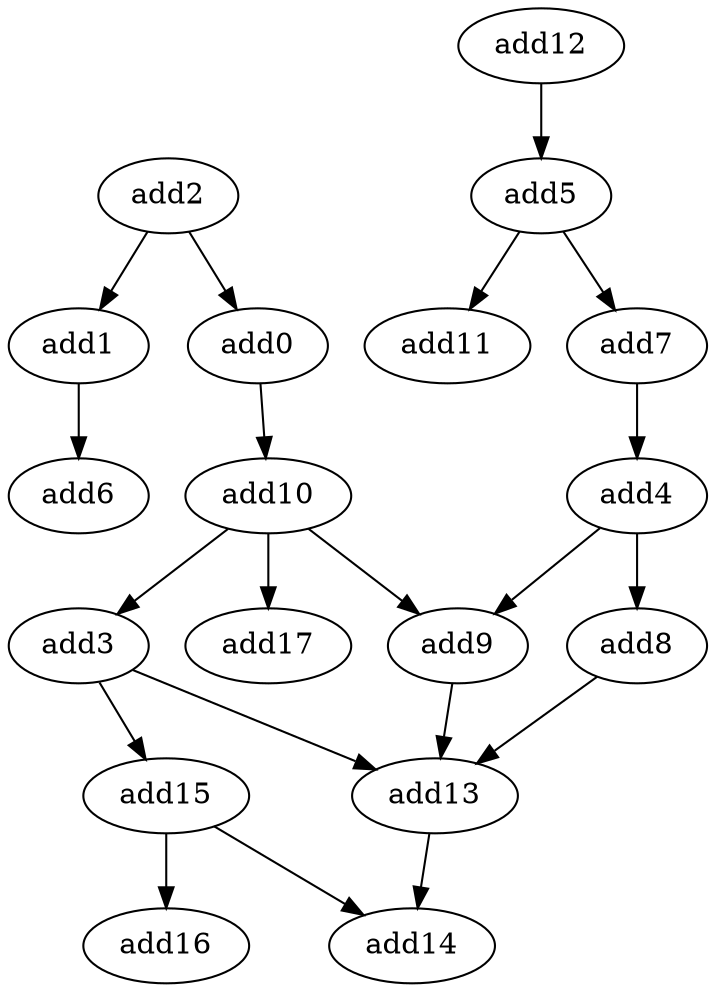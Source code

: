 strict digraph  {
add9 [opcode=add];
add10 [opcode=add];
add4 [opcode=add];
add2 [opcode=add];
add15 [opcode=add];
add11 [opcode=add];
add5 [opcode=add];
add1 [opcode=add];
add13 [opcode=add];
add17 [opcode=add];
add0 [opcode=add];
add7 [opcode=add];
add12 [opcode=add];
add6 [opcode=add];
add3 [opcode=add];
add14 [opcode=add];
add16 [opcode=add];
add8 [opcode=add];
add9 -> add13;
add10 -> add3;
add10 -> add17;
add10 -> add9;
add4 -> add8;
add4 -> add9;
add2 -> add0;
add2 -> add1;
add15 -> add16;
add15 -> add14;
add5 -> add7;
add5 -> add11;
add1 -> add6;
add13 -> add14;
add0 -> add10;
add7 -> add4;
add12 -> add5;
add3 -> add15;
add3 -> add13;
add8 -> add13;
}
